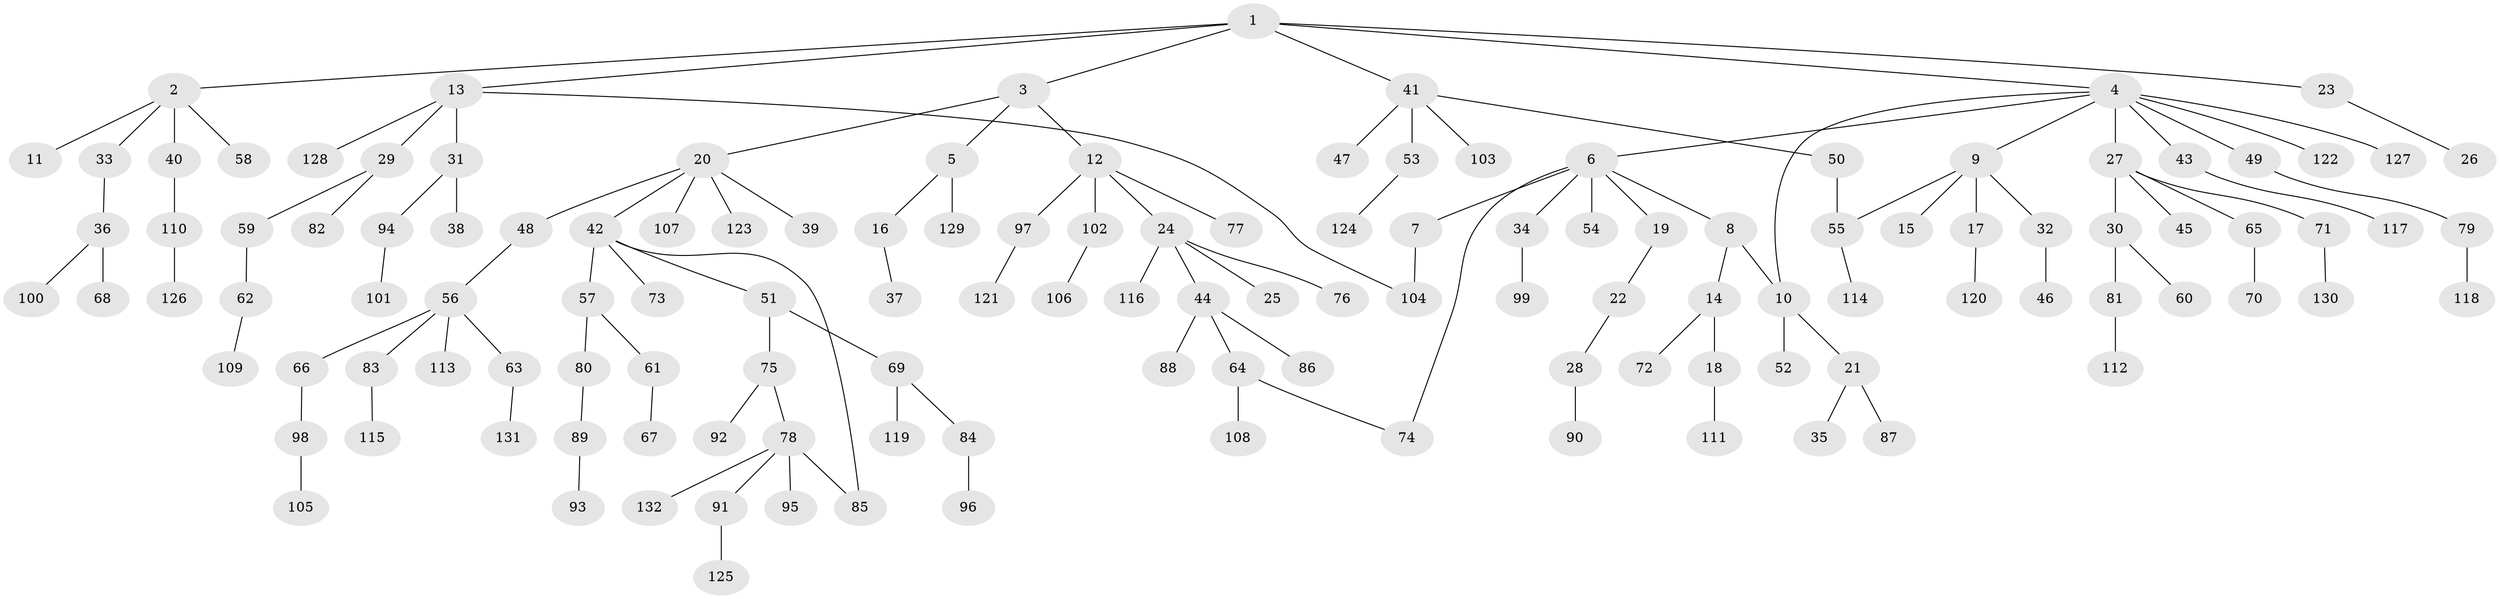 // coarse degree distribution, {9: 0.019230769230769232, 4: 0.07692307692307693, 15: 0.019230769230769232, 3: 0.11538461538461539, 2: 0.15384615384615385, 1: 0.5961538461538461, 5: 0.019230769230769232}
// Generated by graph-tools (version 1.1) at 2025/16/03/04/25 18:16:54]
// undirected, 132 vertices, 136 edges
graph export_dot {
graph [start="1"]
  node [color=gray90,style=filled];
  1;
  2;
  3;
  4;
  5;
  6;
  7;
  8;
  9;
  10;
  11;
  12;
  13;
  14;
  15;
  16;
  17;
  18;
  19;
  20;
  21;
  22;
  23;
  24;
  25;
  26;
  27;
  28;
  29;
  30;
  31;
  32;
  33;
  34;
  35;
  36;
  37;
  38;
  39;
  40;
  41;
  42;
  43;
  44;
  45;
  46;
  47;
  48;
  49;
  50;
  51;
  52;
  53;
  54;
  55;
  56;
  57;
  58;
  59;
  60;
  61;
  62;
  63;
  64;
  65;
  66;
  67;
  68;
  69;
  70;
  71;
  72;
  73;
  74;
  75;
  76;
  77;
  78;
  79;
  80;
  81;
  82;
  83;
  84;
  85;
  86;
  87;
  88;
  89;
  90;
  91;
  92;
  93;
  94;
  95;
  96;
  97;
  98;
  99;
  100;
  101;
  102;
  103;
  104;
  105;
  106;
  107;
  108;
  109;
  110;
  111;
  112;
  113;
  114;
  115;
  116;
  117;
  118;
  119;
  120;
  121;
  122;
  123;
  124;
  125;
  126;
  127;
  128;
  129;
  130;
  131;
  132;
  1 -- 2;
  1 -- 3;
  1 -- 4;
  1 -- 13;
  1 -- 23;
  1 -- 41;
  2 -- 11;
  2 -- 33;
  2 -- 40;
  2 -- 58;
  3 -- 5;
  3 -- 12;
  3 -- 20;
  4 -- 6;
  4 -- 9;
  4 -- 10;
  4 -- 27;
  4 -- 43;
  4 -- 49;
  4 -- 122;
  4 -- 127;
  5 -- 16;
  5 -- 129;
  6 -- 7;
  6 -- 8;
  6 -- 19;
  6 -- 34;
  6 -- 54;
  6 -- 74;
  7 -- 104;
  8 -- 14;
  8 -- 10;
  9 -- 15;
  9 -- 17;
  9 -- 32;
  9 -- 55;
  10 -- 21;
  10 -- 52;
  12 -- 24;
  12 -- 77;
  12 -- 97;
  12 -- 102;
  13 -- 29;
  13 -- 31;
  13 -- 128;
  13 -- 104;
  14 -- 18;
  14 -- 72;
  16 -- 37;
  17 -- 120;
  18 -- 111;
  19 -- 22;
  20 -- 39;
  20 -- 42;
  20 -- 48;
  20 -- 107;
  20 -- 123;
  21 -- 35;
  21 -- 87;
  22 -- 28;
  23 -- 26;
  24 -- 25;
  24 -- 44;
  24 -- 76;
  24 -- 116;
  27 -- 30;
  27 -- 45;
  27 -- 65;
  27 -- 71;
  28 -- 90;
  29 -- 59;
  29 -- 82;
  30 -- 60;
  30 -- 81;
  31 -- 38;
  31 -- 94;
  32 -- 46;
  33 -- 36;
  34 -- 99;
  36 -- 68;
  36 -- 100;
  40 -- 110;
  41 -- 47;
  41 -- 50;
  41 -- 53;
  41 -- 103;
  42 -- 51;
  42 -- 57;
  42 -- 73;
  42 -- 85;
  43 -- 117;
  44 -- 64;
  44 -- 86;
  44 -- 88;
  48 -- 56;
  49 -- 79;
  50 -- 55;
  51 -- 69;
  51 -- 75;
  53 -- 124;
  55 -- 114;
  56 -- 63;
  56 -- 66;
  56 -- 83;
  56 -- 113;
  57 -- 61;
  57 -- 80;
  59 -- 62;
  61 -- 67;
  62 -- 109;
  63 -- 131;
  64 -- 74;
  64 -- 108;
  65 -- 70;
  66 -- 98;
  69 -- 84;
  69 -- 119;
  71 -- 130;
  75 -- 78;
  75 -- 92;
  78 -- 91;
  78 -- 95;
  78 -- 132;
  78 -- 85;
  79 -- 118;
  80 -- 89;
  81 -- 112;
  83 -- 115;
  84 -- 96;
  89 -- 93;
  91 -- 125;
  94 -- 101;
  97 -- 121;
  98 -- 105;
  102 -- 106;
  110 -- 126;
}
